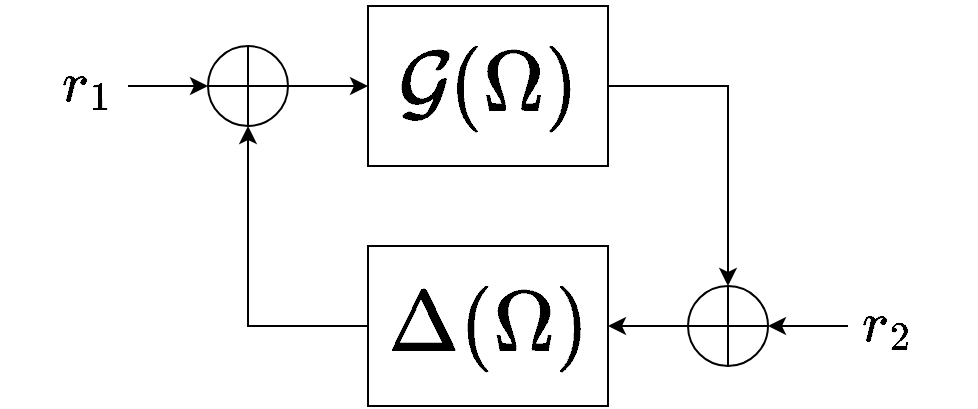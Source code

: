<mxfile version="13.4.5" type="device"><diagram name="Page-1" id="7e0a89b8-554c-2b80-1dc8-d5c74ca68de4"><mxGraphModel dx="852" dy="494" grid="1" gridSize="10" guides="1" tooltips="1" connect="1" arrows="1" fold="1" page="1" pageScale="1" pageWidth="1100" pageHeight="850" background="#ffffff" math="1" shadow="0"><root><mxCell id="0"/><mxCell id="1" parent="0"/><mxCell id="6tqm29J843aVdE12hI8K-7" value="" style="edgeStyle=orthogonalEdgeStyle;rounded=0;orthogonalLoop=1;jettySize=auto;html=1;entryX=0.5;entryY=0;entryDx=0;entryDy=0;entryPerimeter=0;" parent="1" source="6tqm29J843aVdE12hI8K-1" target="AnXIuo6BskvK6OATjISG-1" edge="1"><mxGeometry relative="1" as="geometry"><mxPoint x="520" y="120" as="targetPoint"/></mxGeometry></mxCell><mxCell id="6tqm29J843aVdE12hI8K-1" value="&lt;span style=&quot;font-size: 36px&quot;&gt;&lt;i&gt;$$\mathcal{G}(\Omega)$$&lt;/i&gt;&lt;/span&gt;" style="rounded=0;whiteSpace=wrap;html=1;" parent="1" vertex="1"><mxGeometry x="220" y="80" width="120" height="80" as="geometry"/></mxCell><mxCell id="6tqm29J843aVdE12hI8K-6" value="" style="edgeStyle=orthogonalEdgeStyle;rounded=0;orthogonalLoop=1;jettySize=auto;html=1;entryX=0;entryY=0.5;entryDx=0;entryDy=0;" parent="1" source="6tqm29J843aVdE12hI8K-2" target="6tqm29J843aVdE12hI8K-1" edge="1"><mxGeometry relative="1" as="geometry"><mxPoint x="280" y="120" as="targetPoint"/></mxGeometry></mxCell><mxCell id="6tqm29J843aVdE12hI8K-2" value="" style="verticalLabelPosition=bottom;verticalAlign=top;html=1;shape=mxgraph.flowchart.summing_function;" parent="1" vertex="1"><mxGeometry x="140" y="100" width="40" height="40" as="geometry"/></mxCell><mxCell id="6tqm29J843aVdE12hI8K-13" value="" style="edgeStyle=orthogonalEdgeStyle;rounded=0;orthogonalLoop=1;jettySize=auto;html=1;" parent="1" source="6tqm29J843aVdE12hI8K-12" target="6tqm29J843aVdE12hI8K-2" edge="1"><mxGeometry relative="1" as="geometry"/></mxCell><mxCell id="6tqm29J843aVdE12hI8K-12" value="&lt;span style=&quot;font-size: 24px&quot;&gt;&lt;i&gt;$$r_1$$&lt;/i&gt;&lt;/span&gt;" style="text;html=1;strokeColor=none;fillColor=none;align=center;verticalAlign=middle;whiteSpace=wrap;rounded=0;" parent="1" vertex="1"><mxGeometry x="60" y="80" width="40" height="80" as="geometry"/></mxCell><mxCell id="AnXIuo6BskvK6OATjISG-4" style="edgeStyle=orthogonalEdgeStyle;rounded=0;orthogonalLoop=1;jettySize=auto;html=1;entryX=1;entryY=0.5;entryDx=0;entryDy=0;" parent="1" source="AnXIuo6BskvK6OATjISG-1" target="AnXIuo6BskvK6OATjISG-2" edge="1"><mxGeometry relative="1" as="geometry"/></mxCell><mxCell id="AnXIuo6BskvK6OATjISG-1" value="" style="verticalLabelPosition=bottom;verticalAlign=top;html=1;shape=mxgraph.flowchart.summing_function;" parent="1" vertex="1"><mxGeometry x="380" y="220" width="40" height="40" as="geometry"/></mxCell><mxCell id="AnXIuo6BskvK6OATjISG-3" style="edgeStyle=orthogonalEdgeStyle;rounded=0;orthogonalLoop=1;jettySize=auto;html=1;entryX=0.5;entryY=1;entryDx=0;entryDy=0;entryPerimeter=0;" parent="1" source="AnXIuo6BskvK6OATjISG-2" target="6tqm29J843aVdE12hI8K-2" edge="1"><mxGeometry relative="1" as="geometry"/></mxCell><mxCell id="AnXIuo6BskvK6OATjISG-2" value="&lt;span style=&quot;font-size: 36px&quot;&gt;&lt;i&gt;$$\Delta(\Omega)$$&lt;/i&gt;&lt;/span&gt;" style="rounded=0;whiteSpace=wrap;html=1;" parent="1" vertex="1"><mxGeometry x="220" y="200" width="120" height="80" as="geometry"/></mxCell><mxCell id="AnXIuo6BskvK6OATjISG-6" style="edgeStyle=orthogonalEdgeStyle;rounded=0;orthogonalLoop=1;jettySize=auto;html=1;entryX=1;entryY=0.5;entryDx=0;entryDy=0;entryPerimeter=0;" parent="1" source="AnXIuo6BskvK6OATjISG-5" target="AnXIuo6BskvK6OATjISG-1" edge="1"><mxGeometry relative="1" as="geometry"/></mxCell><mxCell id="AnXIuo6BskvK6OATjISG-5" value="&lt;span style=&quot;font-size: 24px&quot;&gt;&lt;i&gt;$$r_2$$&lt;/i&gt;&lt;/span&gt;" style="text;html=1;strokeColor=none;fillColor=none;align=center;verticalAlign=middle;whiteSpace=wrap;rounded=0;" parent="1" vertex="1"><mxGeometry x="460" y="200" width="40" height="80" as="geometry"/></mxCell></root></mxGraphModel></diagram></mxfile>